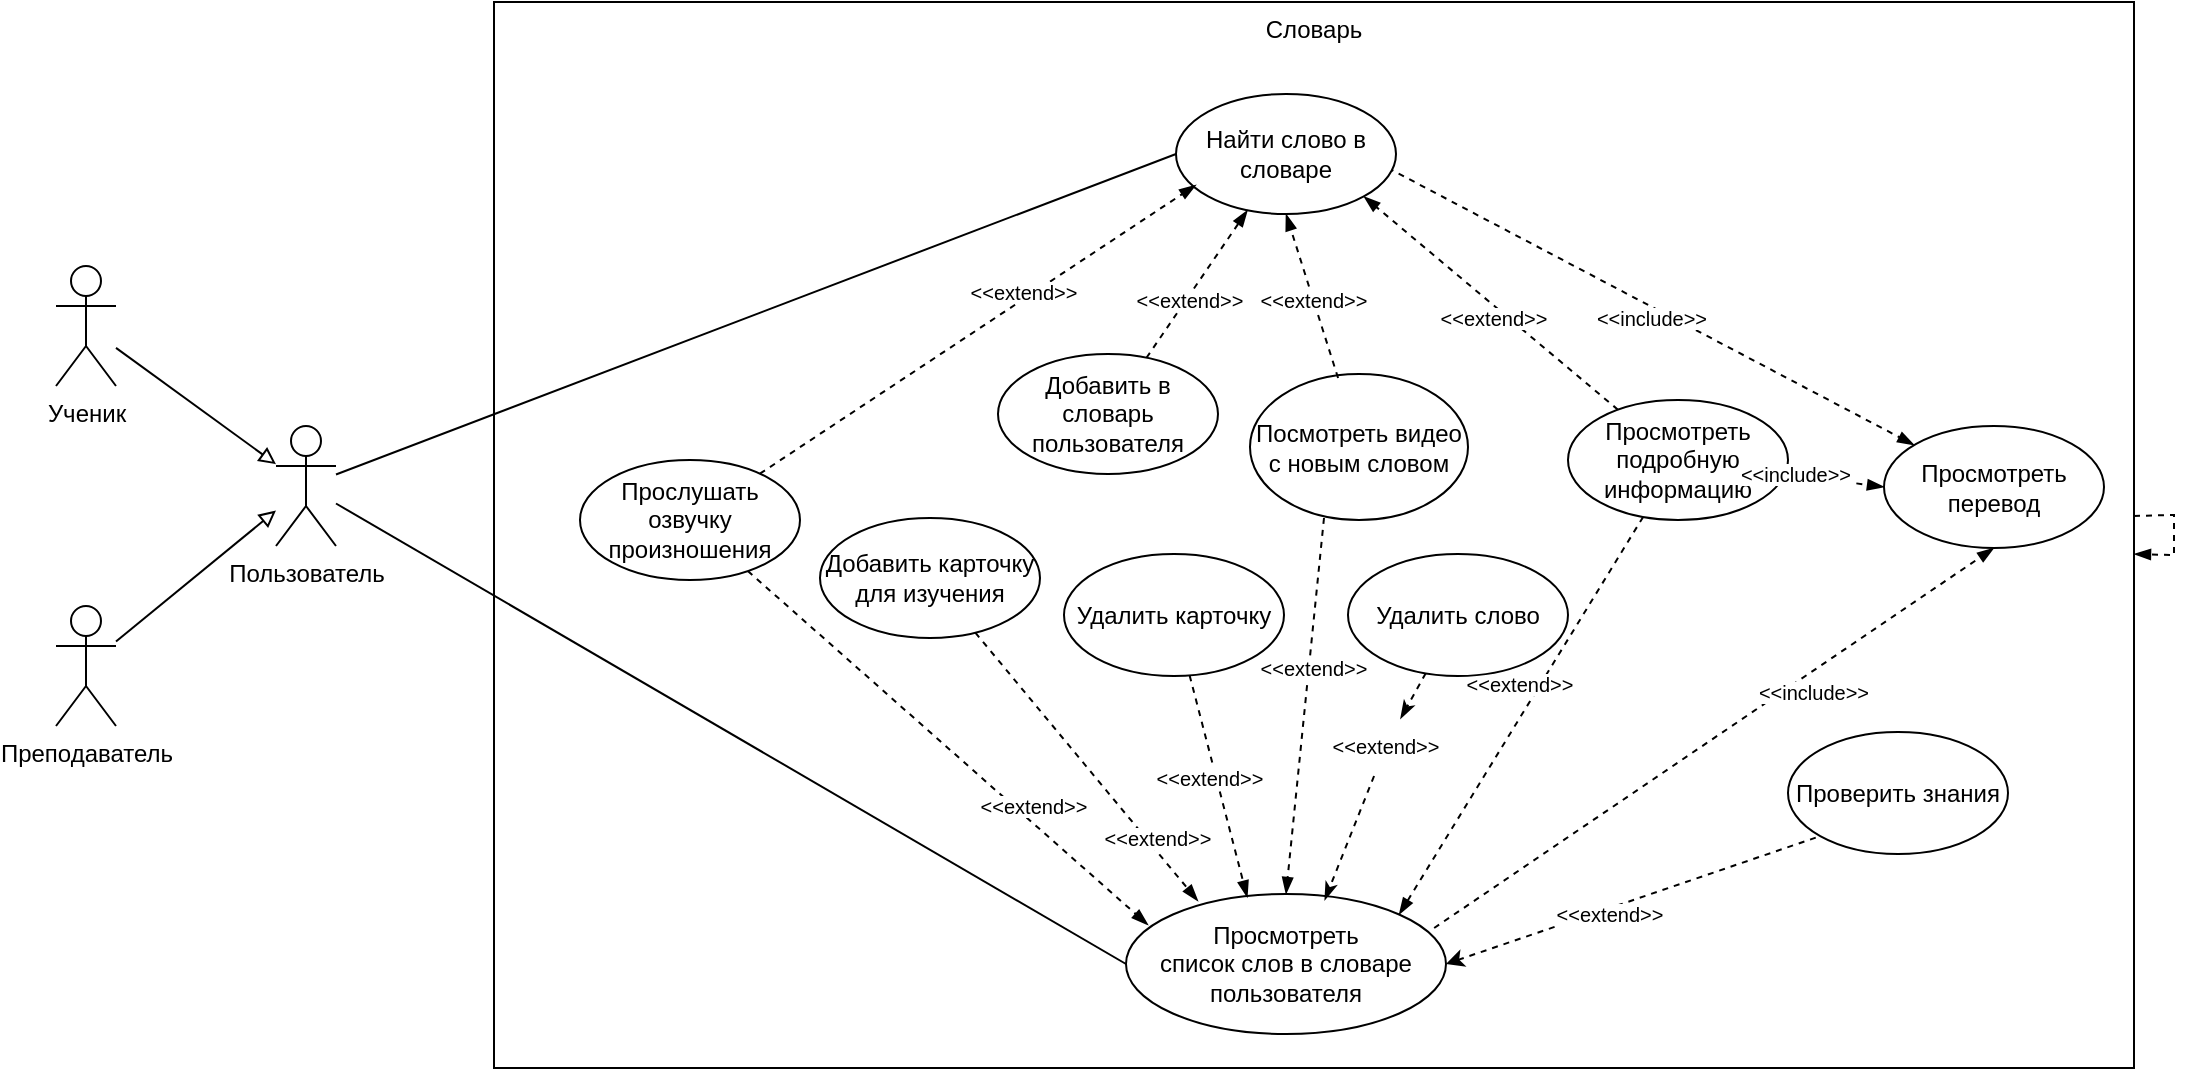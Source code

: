 <mxfile version="24.7.17">
  <diagram id="enZpTJXq5t34NUxq1CYq" name="Страница — 1">
    <mxGraphModel grid="0" page="0" gridSize="10" guides="1" tooltips="1" connect="1" arrows="1" fold="1" pageScale="1" pageWidth="827" pageHeight="1169" math="0" shadow="0">
      <root>
        <mxCell id="0" />
        <mxCell id="1" parent="0" />
        <mxCell id="ljZ8wFSFIm8bRmeTR4Ra-35" value="Словарь" style="rounded=0;whiteSpace=wrap;html=1;verticalAlign=top;" vertex="1" parent="1">
          <mxGeometry x="374" y="1242" width="820" height="533" as="geometry" />
        </mxCell>
        <mxCell id="ljZ8wFSFIm8bRmeTR4Ra-36" style="edgeStyle=none;rounded=0;orthogonalLoop=1;jettySize=auto;html=1;endArrow=block;endFill=0;" edge="1" parent="1" source="ljZ8wFSFIm8bRmeTR4Ra-37" target="ljZ8wFSFIm8bRmeTR4Ra-42">
          <mxGeometry relative="1" as="geometry" />
        </mxCell>
        <mxCell id="ljZ8wFSFIm8bRmeTR4Ra-37" value="Ученик" style="shape=umlActor;verticalLabelPosition=bottom;verticalAlign=top;html=1;outlineConnect=0;" vertex="1" parent="1">
          <mxGeometry x="155" y="1374" width="30" height="60" as="geometry" />
        </mxCell>
        <mxCell id="ljZ8wFSFIm8bRmeTR4Ra-38" style="rounded=0;orthogonalLoop=1;jettySize=auto;html=1;endArrow=block;endFill=0;" edge="1" parent="1" source="ljZ8wFSFIm8bRmeTR4Ra-39" target="ljZ8wFSFIm8bRmeTR4Ra-42">
          <mxGeometry relative="1" as="geometry" />
        </mxCell>
        <mxCell id="ljZ8wFSFIm8bRmeTR4Ra-39" value="Преподаватель" style="shape=umlActor;verticalLabelPosition=bottom;verticalAlign=top;html=1;outlineConnect=0;" vertex="1" parent="1">
          <mxGeometry x="155" y="1544" width="30" height="60" as="geometry" />
        </mxCell>
        <mxCell id="ljZ8wFSFIm8bRmeTR4Ra-40" style="edgeStyle=none;rounded=0;orthogonalLoop=1;jettySize=auto;html=1;entryX=0;entryY=0.5;entryDx=0;entryDy=0;endArrow=none;endFill=0;" edge="1" parent="1" source="ljZ8wFSFIm8bRmeTR4Ra-42" target="ljZ8wFSFIm8bRmeTR4Ra-44">
          <mxGeometry relative="1" as="geometry" />
        </mxCell>
        <mxCell id="ljZ8wFSFIm8bRmeTR4Ra-41" style="edgeStyle=none;rounded=0;orthogonalLoop=1;jettySize=auto;html=1;entryX=0;entryY=0.5;entryDx=0;entryDy=0;endArrow=none;endFill=0;" edge="1" parent="1" source="ljZ8wFSFIm8bRmeTR4Ra-42" target="ljZ8wFSFIm8bRmeTR4Ra-46">
          <mxGeometry relative="1" as="geometry" />
        </mxCell>
        <mxCell id="ljZ8wFSFIm8bRmeTR4Ra-42" value="Пользователь" style="shape=umlActor;verticalLabelPosition=bottom;verticalAlign=top;html=1;outlineConnect=0;" vertex="1" parent="1">
          <mxGeometry x="265" y="1454" width="30" height="60" as="geometry" />
        </mxCell>
        <mxCell id="ljZ8wFSFIm8bRmeTR4Ra-43" style="edgeStyle=none;rounded=0;orthogonalLoop=1;jettySize=auto;html=1;dashed=1;endArrow=blockThin;endFill=1;" edge="1" parent="1" target="ljZ8wFSFIm8bRmeTR4Ra-60">
          <mxGeometry relative="1" as="geometry">
            <mxPoint x="821" y="1325" as="sourcePoint" />
          </mxGeometry>
        </mxCell>
        <mxCell id="ljZ8wFSFIm8bRmeTR4Ra-44" value="Найти слово в словаре" style="ellipse;whiteSpace=wrap;html=1;" vertex="1" parent="1">
          <mxGeometry x="715" y="1288" width="110" height="60" as="geometry" />
        </mxCell>
        <mxCell id="ljZ8wFSFIm8bRmeTR4Ra-45" style="edgeStyle=none;rounded=0;orthogonalLoop=1;jettySize=auto;html=1;entryX=0.5;entryY=1;entryDx=0;entryDy=0;dashed=1;endArrow=blockThin;endFill=1;exitX=0.963;exitY=0.243;exitDx=0;exitDy=0;exitPerimeter=0;" edge="1" parent="1" source="ljZ8wFSFIm8bRmeTR4Ra-46" target="ljZ8wFSFIm8bRmeTR4Ra-60">
          <mxGeometry relative="1" as="geometry">
            <mxPoint x="840" y="1710" as="sourcePoint" />
          </mxGeometry>
        </mxCell>
        <mxCell id="ljZ8wFSFIm8bRmeTR4Ra-46" value="Просмотреть &lt;br&gt;список слов в словаре пользователя" style="ellipse;whiteSpace=wrap;html=1;" vertex="1" parent="1">
          <mxGeometry x="690" y="1688" width="160" height="70" as="geometry" />
        </mxCell>
        <mxCell id="ljZ8wFSFIm8bRmeTR4Ra-47" style="edgeStyle=none;rounded=0;orthogonalLoop=1;jettySize=auto;html=1;entryX=0.069;entryY=0.221;entryDx=0;entryDy=0;entryPerimeter=0;endArrow=blockThin;endFill=1;dashed=1;" edge="1" parent="1" source="ljZ8wFSFIm8bRmeTR4Ra-49" target="ljZ8wFSFIm8bRmeTR4Ra-46">
          <mxGeometry relative="1" as="geometry" />
        </mxCell>
        <mxCell id="ljZ8wFSFIm8bRmeTR4Ra-48" style="edgeStyle=none;rounded=0;orthogonalLoop=1;jettySize=auto;html=1;entryX=0.091;entryY=0.758;entryDx=0;entryDy=0;entryPerimeter=0;dashed=1;fontSize=10;endArrow=blockThin;endFill=1;" edge="1" parent="1" source="ljZ8wFSFIm8bRmeTR4Ra-49" target="ljZ8wFSFIm8bRmeTR4Ra-44">
          <mxGeometry relative="1" as="geometry" />
        </mxCell>
        <mxCell id="ljZ8wFSFIm8bRmeTR4Ra-49" value="Прослушать озвучку произношения" style="ellipse;whiteSpace=wrap;html=1;" vertex="1" parent="1">
          <mxGeometry x="417" y="1471" width="110" height="60" as="geometry" />
        </mxCell>
        <mxCell id="ljZ8wFSFIm8bRmeTR4Ra-50" style="edgeStyle=none;rounded=0;orthogonalLoop=1;jettySize=auto;html=1;entryX=0.225;entryY=0.05;entryDx=0;entryDy=0;entryPerimeter=0;dashed=1;endArrow=blockThin;endFill=1;" edge="1" parent="1" source="ljZ8wFSFIm8bRmeTR4Ra-51" target="ljZ8wFSFIm8bRmeTR4Ra-46">
          <mxGeometry relative="1" as="geometry" />
        </mxCell>
        <mxCell id="ljZ8wFSFIm8bRmeTR4Ra-51" value="Добавить карточку для изучения" style="ellipse;whiteSpace=wrap;html=1;" vertex="1" parent="1">
          <mxGeometry x="537" y="1500" width="110" height="60" as="geometry" />
        </mxCell>
        <mxCell id="ljZ8wFSFIm8bRmeTR4Ra-52" style="edgeStyle=none;rounded=0;orthogonalLoop=1;jettySize=auto;html=1;dashed=1;endArrow=blockThin;endFill=1;" edge="1" parent="1" source="ljZ8wFSFIm8bRmeTR4Ra-53" target="ljZ8wFSFIm8bRmeTR4Ra-44">
          <mxGeometry relative="1" as="geometry" />
        </mxCell>
        <mxCell id="ljZ8wFSFIm8bRmeTR4Ra-53" value="Добавить в словарь пользователя" style="ellipse;whiteSpace=wrap;html=1;" vertex="1" parent="1">
          <mxGeometry x="626" y="1418" width="110" height="60" as="geometry" />
        </mxCell>
        <mxCell id="ljZ8wFSFIm8bRmeTR4Ra-54" style="edgeStyle=none;rounded=0;orthogonalLoop=1;jettySize=auto;html=1;dashed=1;endArrow=blockThin;endFill=1;entryX=1;entryY=1;entryDx=0;entryDy=0;" edge="1" parent="1" source="ljZ8wFSFIm8bRmeTR4Ra-57" target="ljZ8wFSFIm8bRmeTR4Ra-44">
          <mxGeometry relative="1" as="geometry">
            <mxPoint x="865.137" y="1344.855" as="targetPoint" />
          </mxGeometry>
        </mxCell>
        <mxCell id="ljZ8wFSFIm8bRmeTR4Ra-55" style="edgeStyle=none;rounded=0;orthogonalLoop=1;jettySize=auto;html=1;dashed=1;endArrow=blockThin;endFill=1;entryX=1;entryY=0;entryDx=0;entryDy=0;" edge="1" parent="1" source="ljZ8wFSFIm8bRmeTR4Ra-57" target="ljZ8wFSFIm8bRmeTR4Ra-46">
          <mxGeometry relative="1" as="geometry">
            <mxPoint x="879" y="1688" as="targetPoint" />
          </mxGeometry>
        </mxCell>
        <mxCell id="ljZ8wFSFIm8bRmeTR4Ra-56" style="edgeStyle=none;rounded=0;orthogonalLoop=1;jettySize=auto;html=1;entryX=0;entryY=0.5;entryDx=0;entryDy=0;dashed=1;endArrow=blockThin;endFill=1;" edge="1" parent="1" source="ljZ8wFSFIm8bRmeTR4Ra-57" target="ljZ8wFSFIm8bRmeTR4Ra-60">
          <mxGeometry relative="1" as="geometry" />
        </mxCell>
        <mxCell id="ljZ8wFSFIm8bRmeTR4Ra-57" value="Просмотреть подробную информацию" style="ellipse;whiteSpace=wrap;html=1;" vertex="1" parent="1">
          <mxGeometry x="911" y="1441" width="110" height="60" as="geometry" />
        </mxCell>
        <mxCell id="ljZ8wFSFIm8bRmeTR4Ra-58" style="edgeStyle=none;rounded=0;orthogonalLoop=1;jettySize=auto;html=1;dashed=1;endArrow=blockThin;endFill=1;entryX=0.379;entryY=0.024;entryDx=0;entryDy=0;entryPerimeter=0;" edge="1" parent="1" source="ljZ8wFSFIm8bRmeTR4Ra-59" target="ljZ8wFSFIm8bRmeTR4Ra-46">
          <mxGeometry relative="1" as="geometry">
            <mxPoint x="903" y="1697" as="targetPoint" />
          </mxGeometry>
        </mxCell>
        <mxCell id="ljZ8wFSFIm8bRmeTR4Ra-59" value="Удалить карточку" style="ellipse;whiteSpace=wrap;html=1;" vertex="1" parent="1">
          <mxGeometry x="659" y="1518" width="110" height="61" as="geometry" />
        </mxCell>
        <mxCell id="ljZ8wFSFIm8bRmeTR4Ra-60" value="Просмотреть перевод" style="ellipse;whiteSpace=wrap;html=1;" vertex="1" parent="1">
          <mxGeometry x="1069" y="1454" width="110" height="61" as="geometry" />
        </mxCell>
        <mxCell id="ljZ8wFSFIm8bRmeTR4Ra-61" value="&lt;font style=&quot;font-size: 10px; background-color: rgb(255, 255, 255);&quot;&gt;&amp;lt;&amp;lt;extend&amp;gt;&amp;gt;&lt;/font&gt;" style="text;html=1;strokeColor=none;fillColor=none;align=center;verticalAlign=middle;whiteSpace=wrap;rounded=0;" vertex="1" parent="1">
          <mxGeometry x="692" y="1376" width="60" height="30" as="geometry" />
        </mxCell>
        <mxCell id="ljZ8wFSFIm8bRmeTR4Ra-62" value="&lt;font style=&quot;font-size: 10px; background-color: rgb(255, 255, 255);&quot;&gt;&amp;lt;&amp;lt;extend&amp;gt;&amp;gt;&lt;/font&gt;" style="text;html=1;strokeColor=none;fillColor=none;align=center;verticalAlign=middle;whiteSpace=wrap;rounded=0;" vertex="1" parent="1">
          <mxGeometry x="609" y="1372" width="60" height="30" as="geometry" />
        </mxCell>
        <mxCell id="ljZ8wFSFIm8bRmeTR4Ra-63" value="&lt;font style=&quot;font-size: 10px; background-color: rgb(255, 255, 255);&quot;&gt;&amp;lt;&amp;lt;extend&amp;gt;&amp;gt;&lt;/font&gt;" style="text;html=1;strokeColor=none;fillColor=none;align=center;verticalAlign=middle;whiteSpace=wrap;rounded=0;" vertex="1" parent="1">
          <mxGeometry x="614" y="1629" width="60" height="30" as="geometry" />
        </mxCell>
        <mxCell id="ljZ8wFSFIm8bRmeTR4Ra-64" value="&lt;font style=&quot;font-size: 10px; background-color: rgb(255, 255, 255);&quot;&gt;&amp;lt;&amp;lt;extend&amp;gt;&amp;gt;&lt;/font&gt;" style="text;html=1;strokeColor=none;fillColor=none;align=center;verticalAlign=middle;whiteSpace=wrap;rounded=0;" vertex="1" parent="1">
          <mxGeometry x="676" y="1645" width="60" height="30" as="geometry" />
        </mxCell>
        <mxCell id="ljZ8wFSFIm8bRmeTR4Ra-65" value="&lt;font style=&quot;font-size: 10px; background-color: rgb(255, 255, 255);&quot;&gt;&amp;lt;&amp;lt;extend&amp;gt;&amp;gt;&lt;/font&gt;" style="text;html=1;strokeColor=none;fillColor=none;align=center;verticalAlign=middle;whiteSpace=wrap;rounded=0;" vertex="1" parent="1">
          <mxGeometry x="857" y="1567.73" width="60" height="30" as="geometry" />
        </mxCell>
        <mxCell id="ljZ8wFSFIm8bRmeTR4Ra-67" value="&lt;font style=&quot;font-size: 10px; background-color: rgb(255, 255, 255);&quot;&gt;&amp;lt;&amp;lt;extend&amp;gt;&amp;gt;&lt;/font&gt;" style="text;html=1;strokeColor=none;fillColor=none;align=center;verticalAlign=middle;whiteSpace=wrap;rounded=0;" vertex="1" parent="1">
          <mxGeometry x="844" y="1384.73" width="60" height="30" as="geometry" />
        </mxCell>
        <mxCell id="ljZ8wFSFIm8bRmeTR4Ra-68" value="&lt;font style=&quot;font-size: 10px; background-color: rgb(255, 255, 255);&quot;&gt;&amp;lt;&amp;lt;include&amp;gt;&amp;gt;&lt;/font&gt;" style="text;html=1;strokeColor=none;fillColor=none;align=center;verticalAlign=middle;whiteSpace=wrap;rounded=0;" vertex="1" parent="1">
          <mxGeometry x="923" y="1384.73" width="60" height="30" as="geometry" />
        </mxCell>
        <mxCell id="ljZ8wFSFIm8bRmeTR4Ra-69" value="&lt;font style=&quot;font-size: 10px; background-color: rgb(255, 255, 255);&quot;&gt;&amp;lt;&amp;lt;include&amp;gt;&amp;gt;&lt;/font&gt;" style="text;html=1;strokeColor=none;fillColor=none;align=center;verticalAlign=middle;whiteSpace=wrap;rounded=0;" vertex="1" parent="1">
          <mxGeometry x="1004" y="1572" width="60" height="30" as="geometry" />
        </mxCell>
        <mxCell id="ljZ8wFSFIm8bRmeTR4Ra-70" value="&lt;font style=&quot;font-size: 10px; background-color: rgb(255, 255, 255);&quot;&gt;&amp;lt;&amp;lt;include&amp;gt;&amp;gt;&lt;/font&gt;" style="text;html=1;strokeColor=none;fillColor=none;align=center;verticalAlign=middle;whiteSpace=wrap;rounded=0;" vertex="1" parent="1">
          <mxGeometry x="995" y="1462.73" width="60" height="30" as="geometry" />
        </mxCell>
        <mxCell id="ljZ8wFSFIm8bRmeTR4Ra-71" style="edgeStyle=none;rounded=0;orthogonalLoop=1;jettySize=auto;html=1;entryX=0;entryY=1;entryDx=0;entryDy=0;dashed=1;exitX=1;exitY=0.5;exitDx=0;exitDy=0;startArrow=classic;startFill=1;endArrow=none;endFill=0;" edge="1" parent="1" source="ljZ8wFSFIm8bRmeTR4Ra-46" target="ljZ8wFSFIm8bRmeTR4Ra-72">
          <mxGeometry relative="1" as="geometry">
            <mxPoint x="812.998" y="1288.961" as="sourcePoint" />
          </mxGeometry>
        </mxCell>
        <mxCell id="ljZ8wFSFIm8bRmeTR4Ra-72" value="Проверить знания" style="ellipse;whiteSpace=wrap;html=1;" vertex="1" parent="1">
          <mxGeometry x="1021" y="1607" width="110" height="61" as="geometry" />
        </mxCell>
        <mxCell id="ljZ8wFSFIm8bRmeTR4Ra-73" value="&lt;font style=&quot;font-size: 10px; background-color: rgb(255, 255, 255);&quot;&gt;&amp;lt;&amp;lt;extend&amp;gt;&amp;gt;&lt;/font&gt;" style="text;html=1;strokeColor=none;fillColor=none;align=center;verticalAlign=middle;whiteSpace=wrap;rounded=0;" vertex="1" parent="1">
          <mxGeometry x="902" y="1683" width="60" height="30" as="geometry" />
        </mxCell>
        <mxCell id="ljZ8wFSFIm8bRmeTR4Ra-74" style="edgeStyle=none;rounded=0;orthogonalLoop=1;jettySize=auto;html=1;entryX=0.621;entryY=0.043;entryDx=0;entryDy=0;entryPerimeter=0;dashed=1;startArrow=none;startFill=0;endArrow=classicThin;endFill=1;" edge="1" parent="1" source="ljZ8wFSFIm8bRmeTR4Ra-66" target="ljZ8wFSFIm8bRmeTR4Ra-46">
          <mxGeometry relative="1" as="geometry" />
        </mxCell>
        <mxCell id="ljZ8wFSFIm8bRmeTR4Ra-75" value="Удалить слово" style="ellipse;whiteSpace=wrap;html=1;" vertex="1" parent="1">
          <mxGeometry x="801" y="1518" width="110" height="61" as="geometry" />
        </mxCell>
        <mxCell id="ljZ8wFSFIm8bRmeTR4Ra-76" value="&lt;font style=&quot;font-size: 10px; background-color: rgb(255, 255, 255);&quot;&gt;&amp;lt;&amp;lt;extend&amp;gt;&amp;gt;&lt;/font&gt;" style="text;html=1;strokeColor=none;fillColor=none;align=center;verticalAlign=middle;whiteSpace=wrap;rounded=0;" vertex="1" parent="1">
          <mxGeometry x="702" y="1615" width="60" height="30" as="geometry" />
        </mxCell>
        <mxCell id="D6TRa4BnZ7KOYQqoTTtm-1" value="Посмотреть видео с новым словом" style="ellipse;whiteSpace=wrap;html=1;" vertex="1" parent="1">
          <mxGeometry x="752" y="1428" width="109" height="73" as="geometry" />
        </mxCell>
        <mxCell id="D6TRa4BnZ7KOYQqoTTtm-9" style="edgeStyle=none;rounded=0;orthogonalLoop=1;jettySize=auto;html=1;dashed=1;endArrow=blockThin;endFill=1;" edge="1" parent="1" source="ljZ8wFSFIm8bRmeTR4Ra-35" target="ljZ8wFSFIm8bRmeTR4Ra-35">
          <mxGeometry relative="1" as="geometry">
            <mxPoint x="805" y="1383" as="sourcePoint" />
            <mxPoint x="783.3" y="1436" as="targetPoint" />
          </mxGeometry>
        </mxCell>
        <mxCell id="D6TRa4BnZ7KOYQqoTTtm-10" style="edgeStyle=none;rounded=0;orthogonalLoop=1;jettySize=auto;html=1;dashed=1;endArrow=blockThin;endFill=1;entryX=0.5;entryY=1;entryDx=0;entryDy=0;exitX=0.404;exitY=0.027;exitDx=0;exitDy=0;exitPerimeter=0;" edge="1" parent="1" source="D6TRa4BnZ7KOYQqoTTtm-1" target="ljZ8wFSFIm8bRmeTR4Ra-44">
          <mxGeometry relative="1" as="geometry">
            <mxPoint x="796" y="1420" as="sourcePoint" />
            <mxPoint x="779" y="1351" as="targetPoint" />
          </mxGeometry>
        </mxCell>
        <mxCell id="D6TRa4BnZ7KOYQqoTTtm-12" value="&lt;font style=&quot;font-size: 10px; background-color: rgb(255, 255, 255);&quot;&gt;&amp;lt;&amp;lt;extend&amp;gt;&amp;gt;&lt;/font&gt;" style="text;html=1;strokeColor=none;fillColor=none;align=center;verticalAlign=middle;whiteSpace=wrap;rounded=0;" vertex="1" parent="1">
          <mxGeometry x="754" y="1376" width="60" height="30" as="geometry" />
        </mxCell>
        <mxCell id="D6TRa4BnZ7KOYQqoTTtm-13" style="edgeStyle=none;rounded=0;orthogonalLoop=1;jettySize=auto;html=1;dashed=1;endArrow=blockThin;endFill=1;entryX=0.5;entryY=0;entryDx=0;entryDy=0;" edge="1" parent="1" target="ljZ8wFSFIm8bRmeTR4Ra-46">
          <mxGeometry relative="1" as="geometry">
            <mxPoint x="818" y="1611" as="targetPoint" />
            <mxPoint x="789" y="1500" as="sourcePoint" />
          </mxGeometry>
        </mxCell>
        <mxCell id="D6TRa4BnZ7KOYQqoTTtm-14" value="" style="edgeStyle=none;rounded=0;orthogonalLoop=1;jettySize=auto;html=1;entryX=0.621;entryY=0.043;entryDx=0;entryDy=0;entryPerimeter=0;dashed=1;startArrow=none;startFill=0;endArrow=classicThin;endFill=1;" edge="1" parent="1" source="ljZ8wFSFIm8bRmeTR4Ra-75" target="ljZ8wFSFIm8bRmeTR4Ra-66">
          <mxGeometry relative="1" as="geometry">
            <mxPoint x="842" y="1578" as="sourcePoint" />
            <mxPoint x="789" y="1691" as="targetPoint" />
          </mxGeometry>
        </mxCell>
        <mxCell id="ljZ8wFSFIm8bRmeTR4Ra-66" value="&lt;font style=&quot;font-size: 10px; background-color: rgb(255, 255, 255);&quot;&gt;&amp;lt;&amp;lt;extend&amp;gt;&amp;gt;&lt;/font&gt;" style="text;html=1;strokeColor=none;fillColor=none;align=center;verticalAlign=middle;whiteSpace=wrap;rounded=0;" vertex="1" parent="1">
          <mxGeometry x="790" y="1599" width="60" height="30" as="geometry" />
        </mxCell>
        <mxCell id="D6TRa4BnZ7KOYQqoTTtm-15" value="&lt;font style=&quot;font-size: 10px; background-color: rgb(255, 255, 255);&quot;&gt;&amp;lt;&amp;lt;extend&amp;gt;&amp;gt;&lt;/font&gt;" style="text;html=1;strokeColor=none;fillColor=none;align=center;verticalAlign=middle;whiteSpace=wrap;rounded=0;" vertex="1" parent="1">
          <mxGeometry x="754" y="1560" width="60" height="30" as="geometry" />
        </mxCell>
      </root>
    </mxGraphModel>
  </diagram>
</mxfile>
